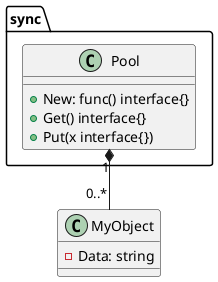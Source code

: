 @startuml
class "sync.Pool" {
    +New: func() interface{}
    +Get() interface{}
    +Put(x interface{})
}

class "MyObject" {
    -Data: string
}

"sync.Pool" "1" *-- "0..*" "MyObject"
@enduml
